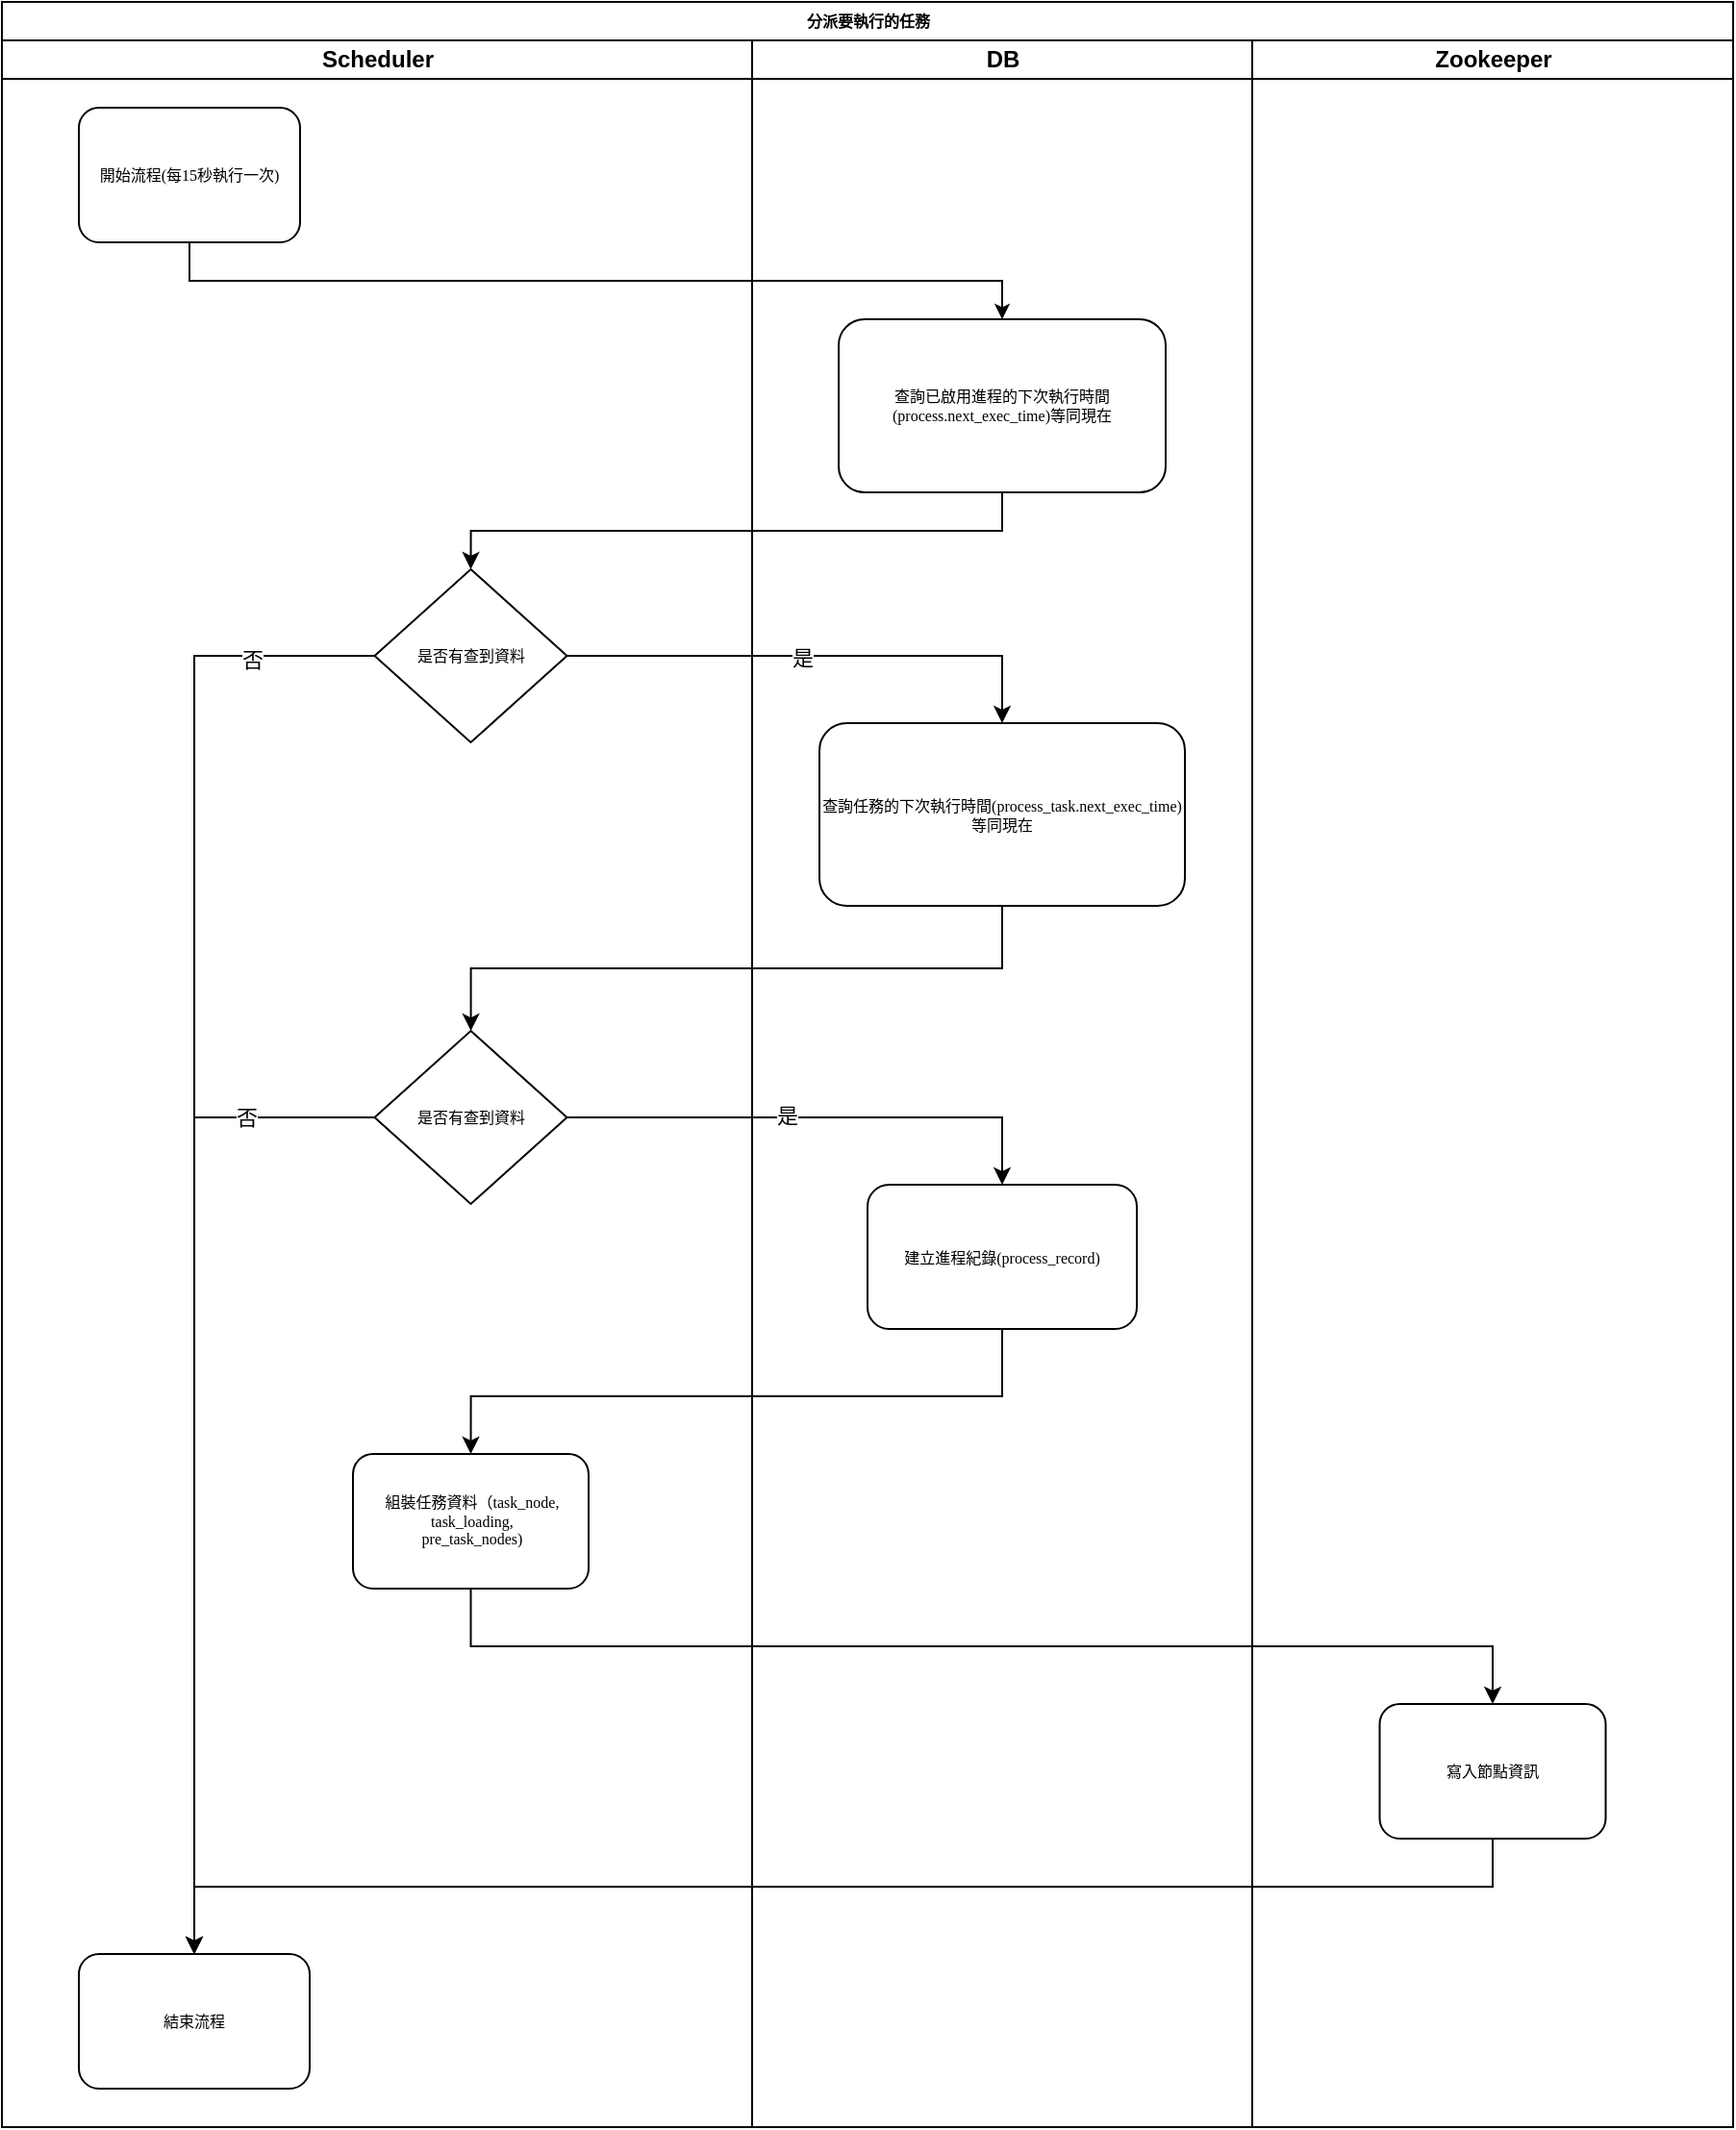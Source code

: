 <mxfile version="18.0.3" type="github">
  <diagram name="Page-1" id="74e2e168-ea6b-b213-b513-2b3c1d86103e">
    <mxGraphModel dx="946" dy="591" grid="1" gridSize="10" guides="1" tooltips="1" connect="1" arrows="1" fold="1" page="1" pageScale="1" pageWidth="1100" pageHeight="850" background="none" math="0" shadow="0">
      <root>
        <mxCell id="0" />
        <mxCell id="1" parent="0" />
        <mxCell id="77e6c97f196da883-1" value="分派要執行的任務" style="swimlane;html=1;childLayout=stackLayout;startSize=20;rounded=0;shadow=0;labelBackgroundColor=none;strokeWidth=1;fontFamily=Verdana;fontSize=8;align=center;" parent="1" vertex="1">
          <mxGeometry x="80" y="15" width="900" height="1105" as="geometry" />
        </mxCell>
        <mxCell id="77e6c97f196da883-26" style="edgeStyle=orthogonalEdgeStyle;rounded=0;html=1;labelBackgroundColor=none;startArrow=none;startFill=0;startSize=5;endArrow=classic;endFill=1;endSize=5;jettySize=auto;orthogonalLoop=1;strokeWidth=1;fontFamily=Verdana;fontSize=8;exitX=0.5;exitY=1;exitDx=0;exitDy=0;" parent="77e6c97f196da883-1" source="77e6c97f196da883-8" target="77e6c97f196da883-11" edge="1">
          <mxGeometry relative="1" as="geometry">
            <Array as="points">
              <mxPoint x="98" y="145" />
              <mxPoint x="520" y="145" />
            </Array>
          </mxGeometry>
        </mxCell>
        <mxCell id="n-TsQOT9_kh-WB-ooVJh-15" value="" style="edgeStyle=orthogonalEdgeStyle;rounded=0;orthogonalLoop=1;jettySize=auto;html=1;exitX=0.5;exitY=1;exitDx=0;exitDy=0;" edge="1" parent="77e6c97f196da883-1" source="n-TsQOT9_kh-WB-ooVJh-10" target="n-TsQOT9_kh-WB-ooVJh-14">
          <mxGeometry relative="1" as="geometry" />
        </mxCell>
        <mxCell id="n-TsQOT9_kh-WB-ooVJh-11" value="" style="edgeStyle=orthogonalEdgeStyle;rounded=0;orthogonalLoop=1;jettySize=auto;html=1;entryX=0.5;entryY=0;entryDx=0;entryDy=0;" edge="1" parent="77e6c97f196da883-1" source="n-TsQOT9_kh-WB-ooVJh-3" target="n-TsQOT9_kh-WB-ooVJh-10">
          <mxGeometry relative="1" as="geometry">
            <Array as="points">
              <mxPoint x="520" y="340" />
            </Array>
          </mxGeometry>
        </mxCell>
        <mxCell id="n-TsQOT9_kh-WB-ooVJh-24" value="是" style="edgeLabel;html=1;align=center;verticalAlign=middle;resizable=0;points=[];" vertex="1" connectable="0" parent="n-TsQOT9_kh-WB-ooVJh-11">
          <mxGeometry x="-0.066" y="-1" relative="1" as="geometry">
            <mxPoint as="offset" />
          </mxGeometry>
        </mxCell>
        <mxCell id="77e6c97f196da883-2" value="Scheduler" style="swimlane;html=1;startSize=20;" parent="77e6c97f196da883-1" vertex="1">
          <mxGeometry y="20" width="390" height="1085" as="geometry" />
        </mxCell>
        <mxCell id="77e6c97f196da883-8" value="開始流程(每15秒執行一次)" style="rounded=1;whiteSpace=wrap;html=1;shadow=0;labelBackgroundColor=none;strokeWidth=1;fontFamily=Verdana;fontSize=8;align=center;" parent="77e6c97f196da883-2" vertex="1">
          <mxGeometry x="40" y="35" width="115" height="70" as="geometry" />
        </mxCell>
        <mxCell id="77e6c97f196da883-10" value="&lt;span style=&quot;&quot;&gt;結束流程&lt;/span&gt;" style="rounded=1;whiteSpace=wrap;html=1;shadow=0;labelBackgroundColor=none;strokeWidth=1;fontFamily=Verdana;fontSize=8;align=center;" parent="77e6c97f196da883-2" vertex="1">
          <mxGeometry x="40" y="995" width="120" height="70" as="geometry" />
        </mxCell>
        <mxCell id="n-TsQOT9_kh-WB-ooVJh-9" value="" style="edgeStyle=orthogonalEdgeStyle;rounded=0;orthogonalLoop=1;jettySize=auto;html=1;" edge="1" parent="77e6c97f196da883-2" source="n-TsQOT9_kh-WB-ooVJh-3" target="77e6c97f196da883-10">
          <mxGeometry relative="1" as="geometry" />
        </mxCell>
        <mxCell id="n-TsQOT9_kh-WB-ooVJh-23" value="否" style="edgeLabel;html=1;align=center;verticalAlign=middle;resizable=0;points=[];" vertex="1" connectable="0" parent="n-TsQOT9_kh-WB-ooVJh-9">
          <mxGeometry x="-0.832" y="2" relative="1" as="geometry">
            <mxPoint as="offset" />
          </mxGeometry>
        </mxCell>
        <mxCell id="n-TsQOT9_kh-WB-ooVJh-3" value="&lt;span style=&quot;&quot;&gt;是否有查到資料&lt;/span&gt;" style="rhombus;whiteSpace=wrap;html=1;fontSize=8;fontFamily=Verdana;rounded=0;shadow=0;labelBackgroundColor=none;strokeWidth=1;" vertex="1" parent="77e6c97f196da883-2">
          <mxGeometry x="193.75" y="275" width="100" height="90" as="geometry" />
        </mxCell>
        <mxCell id="n-TsQOT9_kh-WB-ooVJh-16" style="edgeStyle=orthogonalEdgeStyle;rounded=0;orthogonalLoop=1;jettySize=auto;html=1;entryX=0.5;entryY=0;entryDx=0;entryDy=0;" edge="1" parent="77e6c97f196da883-2" source="n-TsQOT9_kh-WB-ooVJh-14" target="77e6c97f196da883-10">
          <mxGeometry relative="1" as="geometry" />
        </mxCell>
        <mxCell id="n-TsQOT9_kh-WB-ooVJh-25" value="否" style="edgeLabel;html=1;align=center;verticalAlign=middle;resizable=0;points=[];" vertex="1" connectable="0" parent="n-TsQOT9_kh-WB-ooVJh-16">
          <mxGeometry x="-0.864" y="1" relative="1" as="geometry">
            <mxPoint x="-31" y="-1" as="offset" />
          </mxGeometry>
        </mxCell>
        <mxCell id="n-TsQOT9_kh-WB-ooVJh-14" value="&lt;span style=&quot;&quot;&gt;是否有查到資料&lt;/span&gt;" style="rhombus;whiteSpace=wrap;html=1;fontSize=8;fontFamily=Verdana;rounded=0;shadow=0;labelBackgroundColor=none;strokeWidth=1;" vertex="1" parent="77e6c97f196da883-2">
          <mxGeometry x="193.75" y="515" width="100" height="90" as="geometry" />
        </mxCell>
        <mxCell id="n-TsQOT9_kh-WB-ooVJh-19" value="組裝任務資料（task_node,&lt;br&gt;task_loading,&lt;br&gt;pre_task_nodes)" style="whiteSpace=wrap;html=1;fontSize=8;fontFamily=Verdana;rounded=1;shadow=0;labelBackgroundColor=none;strokeWidth=1;" vertex="1" parent="77e6c97f196da883-2">
          <mxGeometry x="182.5" y="735" width="122.5" height="70" as="geometry" />
        </mxCell>
        <mxCell id="n-TsQOT9_kh-WB-ooVJh-18" value="" style="edgeStyle=orthogonalEdgeStyle;rounded=0;orthogonalLoop=1;jettySize=auto;html=1;entryX=0.5;entryY=0;entryDx=0;entryDy=0;" edge="1" parent="77e6c97f196da883-1" source="n-TsQOT9_kh-WB-ooVJh-14" target="n-TsQOT9_kh-WB-ooVJh-17">
          <mxGeometry relative="1" as="geometry" />
        </mxCell>
        <mxCell id="n-TsQOT9_kh-WB-ooVJh-26" value="是" style="edgeLabel;html=1;align=center;verticalAlign=middle;resizable=0;points=[];" vertex="1" connectable="0" parent="n-TsQOT9_kh-WB-ooVJh-18">
          <mxGeometry x="-0.126" y="1" relative="1" as="geometry">
            <mxPoint as="offset" />
          </mxGeometry>
        </mxCell>
        <mxCell id="n-TsQOT9_kh-WB-ooVJh-20" value="" style="edgeStyle=orthogonalEdgeStyle;rounded=0;orthogonalLoop=1;jettySize=auto;html=1;entryX=0.5;entryY=0;entryDx=0;entryDy=0;" edge="1" parent="77e6c97f196da883-1" source="n-TsQOT9_kh-WB-ooVJh-17" target="n-TsQOT9_kh-WB-ooVJh-19">
          <mxGeometry relative="1" as="geometry">
            <mxPoint x="320" y="780" as="targetPoint" />
            <Array as="points">
              <mxPoint x="520" y="725" />
              <mxPoint x="244" y="725" />
            </Array>
          </mxGeometry>
        </mxCell>
        <mxCell id="n-TsQOT9_kh-WB-ooVJh-21" value="" style="edgeStyle=orthogonalEdgeStyle;rounded=0;orthogonalLoop=1;jettySize=auto;html=1;entryX=0.5;entryY=0;entryDx=0;entryDy=0;" edge="1" parent="77e6c97f196da883-1" source="n-TsQOT9_kh-WB-ooVJh-19" target="n-TsQOT9_kh-WB-ooVJh-2">
          <mxGeometry relative="1" as="geometry">
            <mxPoint x="716.25" y="870" as="targetPoint" />
            <Array as="points">
              <mxPoint x="244" y="855" />
              <mxPoint x="775" y="855" />
            </Array>
          </mxGeometry>
        </mxCell>
        <mxCell id="n-TsQOT9_kh-WB-ooVJh-22" style="edgeStyle=orthogonalEdgeStyle;rounded=0;orthogonalLoop=1;jettySize=auto;html=1;entryX=0.5;entryY=0;entryDx=0;entryDy=0;exitX=0.5;exitY=1;exitDx=0;exitDy=0;" edge="1" parent="77e6c97f196da883-1" source="n-TsQOT9_kh-WB-ooVJh-2" target="77e6c97f196da883-10">
          <mxGeometry relative="1" as="geometry">
            <mxPoint x="770" y="910" as="sourcePoint" />
            <Array as="points">
              <mxPoint x="775" y="980" />
              <mxPoint x="100" y="980" />
            </Array>
          </mxGeometry>
        </mxCell>
        <mxCell id="77e6c97f196da883-3" value="DB" style="swimlane;html=1;startSize=20;" parent="77e6c97f196da883-1" vertex="1">
          <mxGeometry x="390" y="20" width="260" height="1085" as="geometry" />
        </mxCell>
        <mxCell id="77e6c97f196da883-11" value="查詢已啟用進程的下次執行時間(process.next_exec_time)等同現在" style="rounded=1;whiteSpace=wrap;html=1;shadow=0;labelBackgroundColor=none;strokeWidth=1;fontFamily=Verdana;fontSize=8;align=center;" parent="77e6c97f196da883-3" vertex="1">
          <mxGeometry x="45" y="145" width="170" height="90" as="geometry" />
        </mxCell>
        <mxCell id="n-TsQOT9_kh-WB-ooVJh-17" value="建立進程紀錄(process_record)" style="whiteSpace=wrap;html=1;fontSize=8;fontFamily=Verdana;rounded=1;shadow=0;labelBackgroundColor=none;strokeWidth=1;" vertex="1" parent="77e6c97f196da883-3">
          <mxGeometry x="60" y="595" width="140" height="75" as="geometry" />
        </mxCell>
        <mxCell id="n-TsQOT9_kh-WB-ooVJh-10" value="查詢任務的下次執行時間(process_task.next_exec_time)等同現在" style="whiteSpace=wrap;html=1;fontSize=8;fontFamily=Verdana;rounded=1;shadow=0;labelBackgroundColor=none;strokeWidth=1;" vertex="1" parent="77e6c97f196da883-3">
          <mxGeometry x="35" y="355" width="190" height="95" as="geometry" />
        </mxCell>
        <mxCell id="n-TsQOT9_kh-WB-ooVJh-1" value="Zookeeper" style="swimlane;html=1;startSize=20;" vertex="1" parent="77e6c97f196da883-1">
          <mxGeometry x="650" y="20" width="250" height="1085" as="geometry" />
        </mxCell>
        <mxCell id="n-TsQOT9_kh-WB-ooVJh-2" value="寫入節點資訊" style="rounded=1;whiteSpace=wrap;html=1;shadow=0;labelBackgroundColor=none;strokeWidth=1;fontFamily=Verdana;fontSize=8;align=center;" vertex="1" parent="n-TsQOT9_kh-WB-ooVJh-1">
          <mxGeometry x="66.25" y="865" width="117.5" height="70" as="geometry" />
        </mxCell>
        <mxCell id="n-TsQOT9_kh-WB-ooVJh-27" style="edgeStyle=orthogonalEdgeStyle;rounded=0;orthogonalLoop=1;jettySize=auto;html=1;entryX=0.5;entryY=0;entryDx=0;entryDy=0;endArrow=classic;endFill=1;exitX=0.5;exitY=1;exitDx=0;exitDy=0;" edge="1" parent="77e6c97f196da883-1" source="77e6c97f196da883-11" target="n-TsQOT9_kh-WB-ooVJh-3">
          <mxGeometry relative="1" as="geometry" />
        </mxCell>
      </root>
    </mxGraphModel>
  </diagram>
</mxfile>
